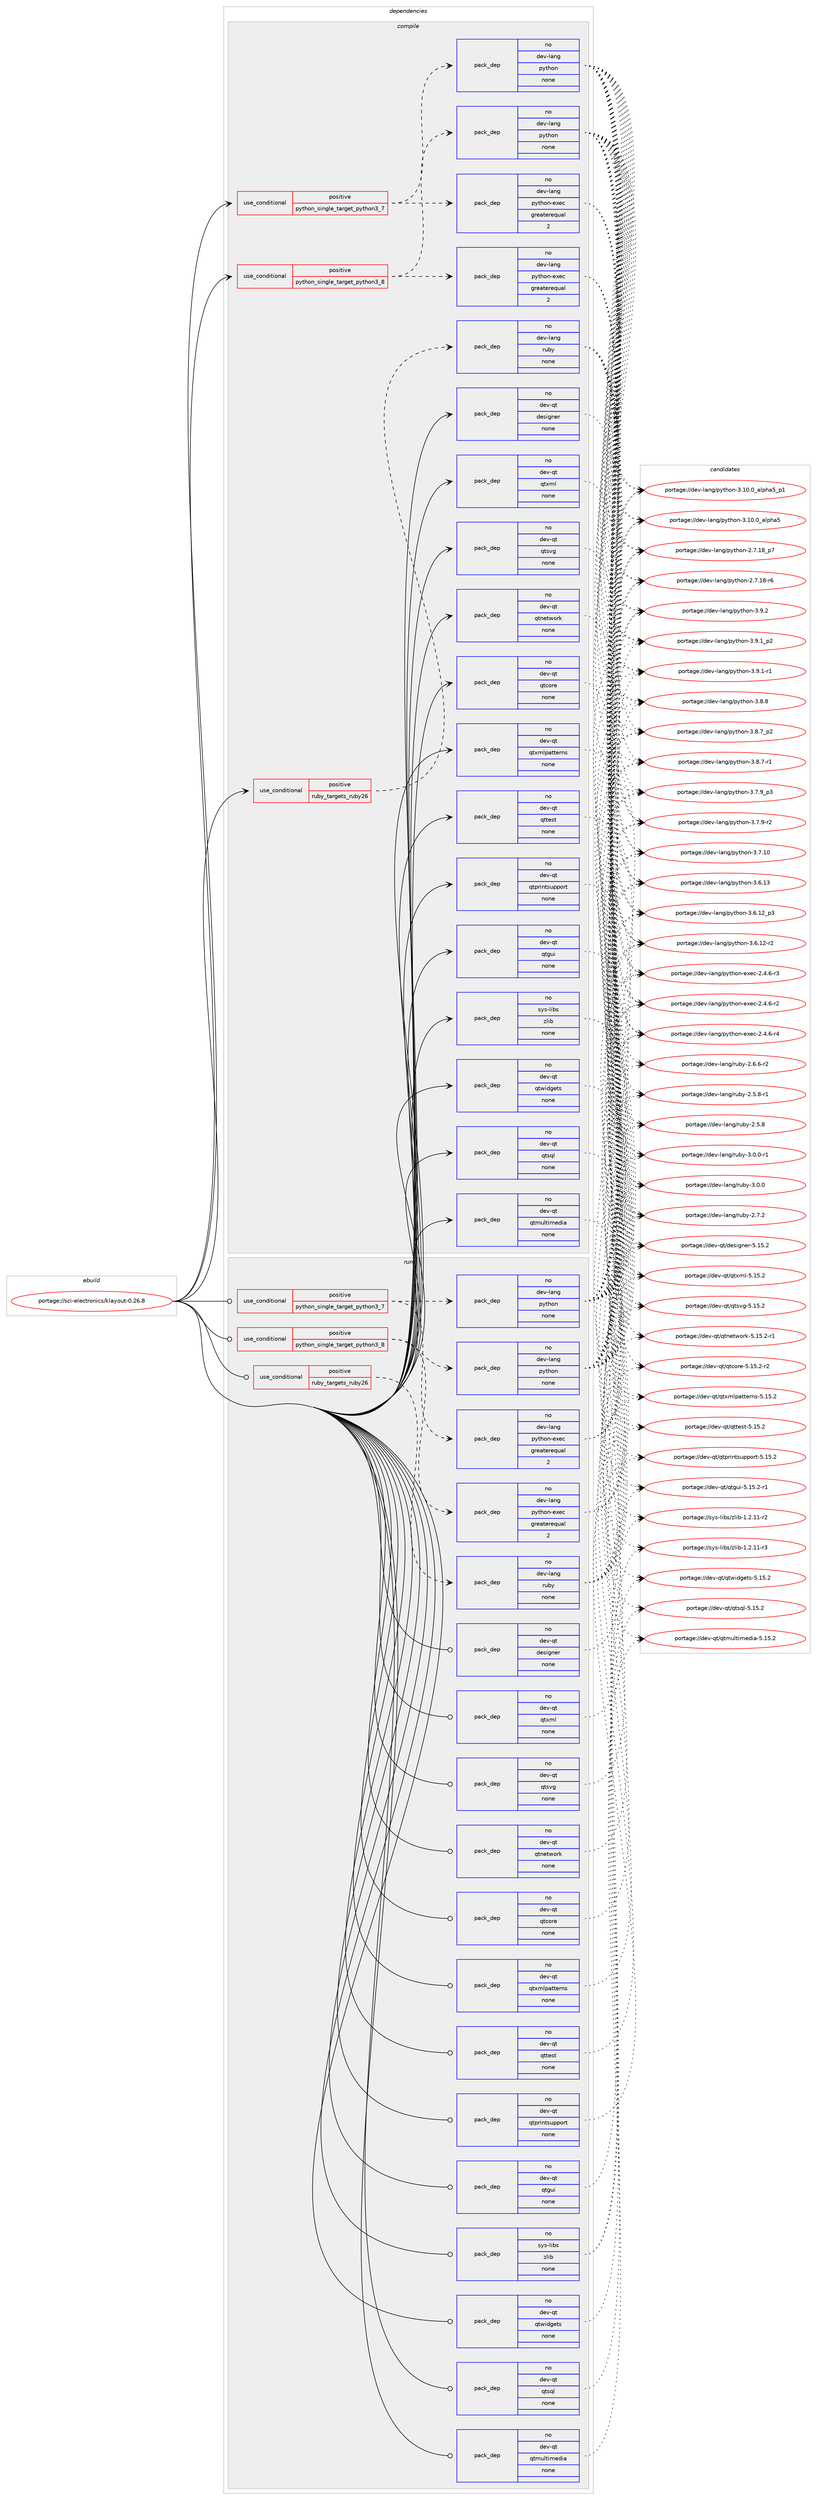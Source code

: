 digraph prolog {

# *************
# Graph options
# *************

newrank=true;
concentrate=true;
compound=true;
graph [rankdir=LR,fontname=Helvetica,fontsize=10,ranksep=1.5];#, ranksep=2.5, nodesep=0.2];
edge  [arrowhead=vee];
node  [fontname=Helvetica,fontsize=10];

# **********
# The ebuild
# **********

subgraph cluster_leftcol {
color=gray;
rank=same;
label=<<i>ebuild</i>>;
id [label="portage://sci-electronics/klayout-0.26.8", color=red, width=4, href="../sci-electronics/klayout-0.26.8.svg"];
}

# ****************
# The dependencies
# ****************

subgraph cluster_midcol {
color=gray;
label=<<i>dependencies</i>>;
subgraph cluster_compile {
fillcolor="#eeeeee";
style=filled;
label=<<i>compile</i>>;
subgraph cond2111 {
dependency8290 [label=<<TABLE BORDER="0" CELLBORDER="1" CELLSPACING="0" CELLPADDING="4"><TR><TD ROWSPAN="3" CELLPADDING="10">use_conditional</TD></TR><TR><TD>positive</TD></TR><TR><TD>python_single_target_python3_7</TD></TR></TABLE>>, shape=none, color=red];
subgraph pack6094 {
dependency8291 [label=<<TABLE BORDER="0" CELLBORDER="1" CELLSPACING="0" CELLPADDING="4" WIDTH="220"><TR><TD ROWSPAN="6" CELLPADDING="30">pack_dep</TD></TR><TR><TD WIDTH="110">no</TD></TR><TR><TD>dev-lang</TD></TR><TR><TD>python</TD></TR><TR><TD>none</TD></TR><TR><TD></TD></TR></TABLE>>, shape=none, color=blue];
}
dependency8290:e -> dependency8291:w [weight=20,style="dashed",arrowhead="vee"];
subgraph pack6095 {
dependency8292 [label=<<TABLE BORDER="0" CELLBORDER="1" CELLSPACING="0" CELLPADDING="4" WIDTH="220"><TR><TD ROWSPAN="6" CELLPADDING="30">pack_dep</TD></TR><TR><TD WIDTH="110">no</TD></TR><TR><TD>dev-lang</TD></TR><TR><TD>python-exec</TD></TR><TR><TD>greaterequal</TD></TR><TR><TD>2</TD></TR></TABLE>>, shape=none, color=blue];
}
dependency8290:e -> dependency8292:w [weight=20,style="dashed",arrowhead="vee"];
}
id:e -> dependency8290:w [weight=20,style="solid",arrowhead="vee"];
subgraph cond2112 {
dependency8293 [label=<<TABLE BORDER="0" CELLBORDER="1" CELLSPACING="0" CELLPADDING="4"><TR><TD ROWSPAN="3" CELLPADDING="10">use_conditional</TD></TR><TR><TD>positive</TD></TR><TR><TD>python_single_target_python3_8</TD></TR></TABLE>>, shape=none, color=red];
subgraph pack6096 {
dependency8294 [label=<<TABLE BORDER="0" CELLBORDER="1" CELLSPACING="0" CELLPADDING="4" WIDTH="220"><TR><TD ROWSPAN="6" CELLPADDING="30">pack_dep</TD></TR><TR><TD WIDTH="110">no</TD></TR><TR><TD>dev-lang</TD></TR><TR><TD>python</TD></TR><TR><TD>none</TD></TR><TR><TD></TD></TR></TABLE>>, shape=none, color=blue];
}
dependency8293:e -> dependency8294:w [weight=20,style="dashed",arrowhead="vee"];
subgraph pack6097 {
dependency8295 [label=<<TABLE BORDER="0" CELLBORDER="1" CELLSPACING="0" CELLPADDING="4" WIDTH="220"><TR><TD ROWSPAN="6" CELLPADDING="30">pack_dep</TD></TR><TR><TD WIDTH="110">no</TD></TR><TR><TD>dev-lang</TD></TR><TR><TD>python-exec</TD></TR><TR><TD>greaterequal</TD></TR><TR><TD>2</TD></TR></TABLE>>, shape=none, color=blue];
}
dependency8293:e -> dependency8295:w [weight=20,style="dashed",arrowhead="vee"];
}
id:e -> dependency8293:w [weight=20,style="solid",arrowhead="vee"];
subgraph cond2113 {
dependency8296 [label=<<TABLE BORDER="0" CELLBORDER="1" CELLSPACING="0" CELLPADDING="4"><TR><TD ROWSPAN="3" CELLPADDING="10">use_conditional</TD></TR><TR><TD>positive</TD></TR><TR><TD>ruby_targets_ruby26</TD></TR></TABLE>>, shape=none, color=red];
subgraph pack6098 {
dependency8297 [label=<<TABLE BORDER="0" CELLBORDER="1" CELLSPACING="0" CELLPADDING="4" WIDTH="220"><TR><TD ROWSPAN="6" CELLPADDING="30">pack_dep</TD></TR><TR><TD WIDTH="110">no</TD></TR><TR><TD>dev-lang</TD></TR><TR><TD>ruby</TD></TR><TR><TD>none</TD></TR><TR><TD></TD></TR></TABLE>>, shape=none, color=blue];
}
dependency8296:e -> dependency8297:w [weight=20,style="dashed",arrowhead="vee"];
}
id:e -> dependency8296:w [weight=20,style="solid",arrowhead="vee"];
subgraph pack6099 {
dependency8298 [label=<<TABLE BORDER="0" CELLBORDER="1" CELLSPACING="0" CELLPADDING="4" WIDTH="220"><TR><TD ROWSPAN="6" CELLPADDING="30">pack_dep</TD></TR><TR><TD WIDTH="110">no</TD></TR><TR><TD>dev-qt</TD></TR><TR><TD>designer</TD></TR><TR><TD>none</TD></TR><TR><TD></TD></TR></TABLE>>, shape=none, color=blue];
}
id:e -> dependency8298:w [weight=20,style="solid",arrowhead="vee"];
subgraph pack6100 {
dependency8299 [label=<<TABLE BORDER="0" CELLBORDER="1" CELLSPACING="0" CELLPADDING="4" WIDTH="220"><TR><TD ROWSPAN="6" CELLPADDING="30">pack_dep</TD></TR><TR><TD WIDTH="110">no</TD></TR><TR><TD>dev-qt</TD></TR><TR><TD>qtcore</TD></TR><TR><TD>none</TD></TR><TR><TD></TD></TR></TABLE>>, shape=none, color=blue];
}
id:e -> dependency8299:w [weight=20,style="solid",arrowhead="vee"];
subgraph pack6101 {
dependency8300 [label=<<TABLE BORDER="0" CELLBORDER="1" CELLSPACING="0" CELLPADDING="4" WIDTH="220"><TR><TD ROWSPAN="6" CELLPADDING="30">pack_dep</TD></TR><TR><TD WIDTH="110">no</TD></TR><TR><TD>dev-qt</TD></TR><TR><TD>qtgui</TD></TR><TR><TD>none</TD></TR><TR><TD></TD></TR></TABLE>>, shape=none, color=blue];
}
id:e -> dependency8300:w [weight=20,style="solid",arrowhead="vee"];
subgraph pack6102 {
dependency8301 [label=<<TABLE BORDER="0" CELLBORDER="1" CELLSPACING="0" CELLPADDING="4" WIDTH="220"><TR><TD ROWSPAN="6" CELLPADDING="30">pack_dep</TD></TR><TR><TD WIDTH="110">no</TD></TR><TR><TD>dev-qt</TD></TR><TR><TD>qtmultimedia</TD></TR><TR><TD>none</TD></TR><TR><TD></TD></TR></TABLE>>, shape=none, color=blue];
}
id:e -> dependency8301:w [weight=20,style="solid",arrowhead="vee"];
subgraph pack6103 {
dependency8302 [label=<<TABLE BORDER="0" CELLBORDER="1" CELLSPACING="0" CELLPADDING="4" WIDTH="220"><TR><TD ROWSPAN="6" CELLPADDING="30">pack_dep</TD></TR><TR><TD WIDTH="110">no</TD></TR><TR><TD>dev-qt</TD></TR><TR><TD>qtnetwork</TD></TR><TR><TD>none</TD></TR><TR><TD></TD></TR></TABLE>>, shape=none, color=blue];
}
id:e -> dependency8302:w [weight=20,style="solid",arrowhead="vee"];
subgraph pack6104 {
dependency8303 [label=<<TABLE BORDER="0" CELLBORDER="1" CELLSPACING="0" CELLPADDING="4" WIDTH="220"><TR><TD ROWSPAN="6" CELLPADDING="30">pack_dep</TD></TR><TR><TD WIDTH="110">no</TD></TR><TR><TD>dev-qt</TD></TR><TR><TD>qtprintsupport</TD></TR><TR><TD>none</TD></TR><TR><TD></TD></TR></TABLE>>, shape=none, color=blue];
}
id:e -> dependency8303:w [weight=20,style="solid",arrowhead="vee"];
subgraph pack6105 {
dependency8304 [label=<<TABLE BORDER="0" CELLBORDER="1" CELLSPACING="0" CELLPADDING="4" WIDTH="220"><TR><TD ROWSPAN="6" CELLPADDING="30">pack_dep</TD></TR><TR><TD WIDTH="110">no</TD></TR><TR><TD>dev-qt</TD></TR><TR><TD>qtsql</TD></TR><TR><TD>none</TD></TR><TR><TD></TD></TR></TABLE>>, shape=none, color=blue];
}
id:e -> dependency8304:w [weight=20,style="solid",arrowhead="vee"];
subgraph pack6106 {
dependency8305 [label=<<TABLE BORDER="0" CELLBORDER="1" CELLSPACING="0" CELLPADDING="4" WIDTH="220"><TR><TD ROWSPAN="6" CELLPADDING="30">pack_dep</TD></TR><TR><TD WIDTH="110">no</TD></TR><TR><TD>dev-qt</TD></TR><TR><TD>qtsvg</TD></TR><TR><TD>none</TD></TR><TR><TD></TD></TR></TABLE>>, shape=none, color=blue];
}
id:e -> dependency8305:w [weight=20,style="solid",arrowhead="vee"];
subgraph pack6107 {
dependency8306 [label=<<TABLE BORDER="0" CELLBORDER="1" CELLSPACING="0" CELLPADDING="4" WIDTH="220"><TR><TD ROWSPAN="6" CELLPADDING="30">pack_dep</TD></TR><TR><TD WIDTH="110">no</TD></TR><TR><TD>dev-qt</TD></TR><TR><TD>qttest</TD></TR><TR><TD>none</TD></TR><TR><TD></TD></TR></TABLE>>, shape=none, color=blue];
}
id:e -> dependency8306:w [weight=20,style="solid",arrowhead="vee"];
subgraph pack6108 {
dependency8307 [label=<<TABLE BORDER="0" CELLBORDER="1" CELLSPACING="0" CELLPADDING="4" WIDTH="220"><TR><TD ROWSPAN="6" CELLPADDING="30">pack_dep</TD></TR><TR><TD WIDTH="110">no</TD></TR><TR><TD>dev-qt</TD></TR><TR><TD>qtwidgets</TD></TR><TR><TD>none</TD></TR><TR><TD></TD></TR></TABLE>>, shape=none, color=blue];
}
id:e -> dependency8307:w [weight=20,style="solid",arrowhead="vee"];
subgraph pack6109 {
dependency8308 [label=<<TABLE BORDER="0" CELLBORDER="1" CELLSPACING="0" CELLPADDING="4" WIDTH="220"><TR><TD ROWSPAN="6" CELLPADDING="30">pack_dep</TD></TR><TR><TD WIDTH="110">no</TD></TR><TR><TD>dev-qt</TD></TR><TR><TD>qtxml</TD></TR><TR><TD>none</TD></TR><TR><TD></TD></TR></TABLE>>, shape=none, color=blue];
}
id:e -> dependency8308:w [weight=20,style="solid",arrowhead="vee"];
subgraph pack6110 {
dependency8309 [label=<<TABLE BORDER="0" CELLBORDER="1" CELLSPACING="0" CELLPADDING="4" WIDTH="220"><TR><TD ROWSPAN="6" CELLPADDING="30">pack_dep</TD></TR><TR><TD WIDTH="110">no</TD></TR><TR><TD>dev-qt</TD></TR><TR><TD>qtxmlpatterns</TD></TR><TR><TD>none</TD></TR><TR><TD></TD></TR></TABLE>>, shape=none, color=blue];
}
id:e -> dependency8309:w [weight=20,style="solid",arrowhead="vee"];
subgraph pack6111 {
dependency8310 [label=<<TABLE BORDER="0" CELLBORDER="1" CELLSPACING="0" CELLPADDING="4" WIDTH="220"><TR><TD ROWSPAN="6" CELLPADDING="30">pack_dep</TD></TR><TR><TD WIDTH="110">no</TD></TR><TR><TD>sys-libs</TD></TR><TR><TD>zlib</TD></TR><TR><TD>none</TD></TR><TR><TD></TD></TR></TABLE>>, shape=none, color=blue];
}
id:e -> dependency8310:w [weight=20,style="solid",arrowhead="vee"];
}
subgraph cluster_compileandrun {
fillcolor="#eeeeee";
style=filled;
label=<<i>compile and run</i>>;
}
subgraph cluster_run {
fillcolor="#eeeeee";
style=filled;
label=<<i>run</i>>;
subgraph cond2114 {
dependency8311 [label=<<TABLE BORDER="0" CELLBORDER="1" CELLSPACING="0" CELLPADDING="4"><TR><TD ROWSPAN="3" CELLPADDING="10">use_conditional</TD></TR><TR><TD>positive</TD></TR><TR><TD>python_single_target_python3_7</TD></TR></TABLE>>, shape=none, color=red];
subgraph pack6112 {
dependency8312 [label=<<TABLE BORDER="0" CELLBORDER="1" CELLSPACING="0" CELLPADDING="4" WIDTH="220"><TR><TD ROWSPAN="6" CELLPADDING="30">pack_dep</TD></TR><TR><TD WIDTH="110">no</TD></TR><TR><TD>dev-lang</TD></TR><TR><TD>python</TD></TR><TR><TD>none</TD></TR><TR><TD></TD></TR></TABLE>>, shape=none, color=blue];
}
dependency8311:e -> dependency8312:w [weight=20,style="dashed",arrowhead="vee"];
subgraph pack6113 {
dependency8313 [label=<<TABLE BORDER="0" CELLBORDER="1" CELLSPACING="0" CELLPADDING="4" WIDTH="220"><TR><TD ROWSPAN="6" CELLPADDING="30">pack_dep</TD></TR><TR><TD WIDTH="110">no</TD></TR><TR><TD>dev-lang</TD></TR><TR><TD>python-exec</TD></TR><TR><TD>greaterequal</TD></TR><TR><TD>2</TD></TR></TABLE>>, shape=none, color=blue];
}
dependency8311:e -> dependency8313:w [weight=20,style="dashed",arrowhead="vee"];
}
id:e -> dependency8311:w [weight=20,style="solid",arrowhead="odot"];
subgraph cond2115 {
dependency8314 [label=<<TABLE BORDER="0" CELLBORDER="1" CELLSPACING="0" CELLPADDING="4"><TR><TD ROWSPAN="3" CELLPADDING="10">use_conditional</TD></TR><TR><TD>positive</TD></TR><TR><TD>python_single_target_python3_8</TD></TR></TABLE>>, shape=none, color=red];
subgraph pack6114 {
dependency8315 [label=<<TABLE BORDER="0" CELLBORDER="1" CELLSPACING="0" CELLPADDING="4" WIDTH="220"><TR><TD ROWSPAN="6" CELLPADDING="30">pack_dep</TD></TR><TR><TD WIDTH="110">no</TD></TR><TR><TD>dev-lang</TD></TR><TR><TD>python</TD></TR><TR><TD>none</TD></TR><TR><TD></TD></TR></TABLE>>, shape=none, color=blue];
}
dependency8314:e -> dependency8315:w [weight=20,style="dashed",arrowhead="vee"];
subgraph pack6115 {
dependency8316 [label=<<TABLE BORDER="0" CELLBORDER="1" CELLSPACING="0" CELLPADDING="4" WIDTH="220"><TR><TD ROWSPAN="6" CELLPADDING="30">pack_dep</TD></TR><TR><TD WIDTH="110">no</TD></TR><TR><TD>dev-lang</TD></TR><TR><TD>python-exec</TD></TR><TR><TD>greaterequal</TD></TR><TR><TD>2</TD></TR></TABLE>>, shape=none, color=blue];
}
dependency8314:e -> dependency8316:w [weight=20,style="dashed",arrowhead="vee"];
}
id:e -> dependency8314:w [weight=20,style="solid",arrowhead="odot"];
subgraph cond2116 {
dependency8317 [label=<<TABLE BORDER="0" CELLBORDER="1" CELLSPACING="0" CELLPADDING="4"><TR><TD ROWSPAN="3" CELLPADDING="10">use_conditional</TD></TR><TR><TD>positive</TD></TR><TR><TD>ruby_targets_ruby26</TD></TR></TABLE>>, shape=none, color=red];
subgraph pack6116 {
dependency8318 [label=<<TABLE BORDER="0" CELLBORDER="1" CELLSPACING="0" CELLPADDING="4" WIDTH="220"><TR><TD ROWSPAN="6" CELLPADDING="30">pack_dep</TD></TR><TR><TD WIDTH="110">no</TD></TR><TR><TD>dev-lang</TD></TR><TR><TD>ruby</TD></TR><TR><TD>none</TD></TR><TR><TD></TD></TR></TABLE>>, shape=none, color=blue];
}
dependency8317:e -> dependency8318:w [weight=20,style="dashed",arrowhead="vee"];
}
id:e -> dependency8317:w [weight=20,style="solid",arrowhead="odot"];
subgraph pack6117 {
dependency8319 [label=<<TABLE BORDER="0" CELLBORDER="1" CELLSPACING="0" CELLPADDING="4" WIDTH="220"><TR><TD ROWSPAN="6" CELLPADDING="30">pack_dep</TD></TR><TR><TD WIDTH="110">no</TD></TR><TR><TD>dev-qt</TD></TR><TR><TD>designer</TD></TR><TR><TD>none</TD></TR><TR><TD></TD></TR></TABLE>>, shape=none, color=blue];
}
id:e -> dependency8319:w [weight=20,style="solid",arrowhead="odot"];
subgraph pack6118 {
dependency8320 [label=<<TABLE BORDER="0" CELLBORDER="1" CELLSPACING="0" CELLPADDING="4" WIDTH="220"><TR><TD ROWSPAN="6" CELLPADDING="30">pack_dep</TD></TR><TR><TD WIDTH="110">no</TD></TR><TR><TD>dev-qt</TD></TR><TR><TD>qtcore</TD></TR><TR><TD>none</TD></TR><TR><TD></TD></TR></TABLE>>, shape=none, color=blue];
}
id:e -> dependency8320:w [weight=20,style="solid",arrowhead="odot"];
subgraph pack6119 {
dependency8321 [label=<<TABLE BORDER="0" CELLBORDER="1" CELLSPACING="0" CELLPADDING="4" WIDTH="220"><TR><TD ROWSPAN="6" CELLPADDING="30">pack_dep</TD></TR><TR><TD WIDTH="110">no</TD></TR><TR><TD>dev-qt</TD></TR><TR><TD>qtgui</TD></TR><TR><TD>none</TD></TR><TR><TD></TD></TR></TABLE>>, shape=none, color=blue];
}
id:e -> dependency8321:w [weight=20,style="solid",arrowhead="odot"];
subgraph pack6120 {
dependency8322 [label=<<TABLE BORDER="0" CELLBORDER="1" CELLSPACING="0" CELLPADDING="4" WIDTH="220"><TR><TD ROWSPAN="6" CELLPADDING="30">pack_dep</TD></TR><TR><TD WIDTH="110">no</TD></TR><TR><TD>dev-qt</TD></TR><TR><TD>qtmultimedia</TD></TR><TR><TD>none</TD></TR><TR><TD></TD></TR></TABLE>>, shape=none, color=blue];
}
id:e -> dependency8322:w [weight=20,style="solid",arrowhead="odot"];
subgraph pack6121 {
dependency8323 [label=<<TABLE BORDER="0" CELLBORDER="1" CELLSPACING="0" CELLPADDING="4" WIDTH="220"><TR><TD ROWSPAN="6" CELLPADDING="30">pack_dep</TD></TR><TR><TD WIDTH="110">no</TD></TR><TR><TD>dev-qt</TD></TR><TR><TD>qtnetwork</TD></TR><TR><TD>none</TD></TR><TR><TD></TD></TR></TABLE>>, shape=none, color=blue];
}
id:e -> dependency8323:w [weight=20,style="solid",arrowhead="odot"];
subgraph pack6122 {
dependency8324 [label=<<TABLE BORDER="0" CELLBORDER="1" CELLSPACING="0" CELLPADDING="4" WIDTH="220"><TR><TD ROWSPAN="6" CELLPADDING="30">pack_dep</TD></TR><TR><TD WIDTH="110">no</TD></TR><TR><TD>dev-qt</TD></TR><TR><TD>qtprintsupport</TD></TR><TR><TD>none</TD></TR><TR><TD></TD></TR></TABLE>>, shape=none, color=blue];
}
id:e -> dependency8324:w [weight=20,style="solid",arrowhead="odot"];
subgraph pack6123 {
dependency8325 [label=<<TABLE BORDER="0" CELLBORDER="1" CELLSPACING="0" CELLPADDING="4" WIDTH="220"><TR><TD ROWSPAN="6" CELLPADDING="30">pack_dep</TD></TR><TR><TD WIDTH="110">no</TD></TR><TR><TD>dev-qt</TD></TR><TR><TD>qtsql</TD></TR><TR><TD>none</TD></TR><TR><TD></TD></TR></TABLE>>, shape=none, color=blue];
}
id:e -> dependency8325:w [weight=20,style="solid",arrowhead="odot"];
subgraph pack6124 {
dependency8326 [label=<<TABLE BORDER="0" CELLBORDER="1" CELLSPACING="0" CELLPADDING="4" WIDTH="220"><TR><TD ROWSPAN="6" CELLPADDING="30">pack_dep</TD></TR><TR><TD WIDTH="110">no</TD></TR><TR><TD>dev-qt</TD></TR><TR><TD>qtsvg</TD></TR><TR><TD>none</TD></TR><TR><TD></TD></TR></TABLE>>, shape=none, color=blue];
}
id:e -> dependency8326:w [weight=20,style="solid",arrowhead="odot"];
subgraph pack6125 {
dependency8327 [label=<<TABLE BORDER="0" CELLBORDER="1" CELLSPACING="0" CELLPADDING="4" WIDTH="220"><TR><TD ROWSPAN="6" CELLPADDING="30">pack_dep</TD></TR><TR><TD WIDTH="110">no</TD></TR><TR><TD>dev-qt</TD></TR><TR><TD>qttest</TD></TR><TR><TD>none</TD></TR><TR><TD></TD></TR></TABLE>>, shape=none, color=blue];
}
id:e -> dependency8327:w [weight=20,style="solid",arrowhead="odot"];
subgraph pack6126 {
dependency8328 [label=<<TABLE BORDER="0" CELLBORDER="1" CELLSPACING="0" CELLPADDING="4" WIDTH="220"><TR><TD ROWSPAN="6" CELLPADDING="30">pack_dep</TD></TR><TR><TD WIDTH="110">no</TD></TR><TR><TD>dev-qt</TD></TR><TR><TD>qtwidgets</TD></TR><TR><TD>none</TD></TR><TR><TD></TD></TR></TABLE>>, shape=none, color=blue];
}
id:e -> dependency8328:w [weight=20,style="solid",arrowhead="odot"];
subgraph pack6127 {
dependency8329 [label=<<TABLE BORDER="0" CELLBORDER="1" CELLSPACING="0" CELLPADDING="4" WIDTH="220"><TR><TD ROWSPAN="6" CELLPADDING="30">pack_dep</TD></TR><TR><TD WIDTH="110">no</TD></TR><TR><TD>dev-qt</TD></TR><TR><TD>qtxml</TD></TR><TR><TD>none</TD></TR><TR><TD></TD></TR></TABLE>>, shape=none, color=blue];
}
id:e -> dependency8329:w [weight=20,style="solid",arrowhead="odot"];
subgraph pack6128 {
dependency8330 [label=<<TABLE BORDER="0" CELLBORDER="1" CELLSPACING="0" CELLPADDING="4" WIDTH="220"><TR><TD ROWSPAN="6" CELLPADDING="30">pack_dep</TD></TR><TR><TD WIDTH="110">no</TD></TR><TR><TD>dev-qt</TD></TR><TR><TD>qtxmlpatterns</TD></TR><TR><TD>none</TD></TR><TR><TD></TD></TR></TABLE>>, shape=none, color=blue];
}
id:e -> dependency8330:w [weight=20,style="solid",arrowhead="odot"];
subgraph pack6129 {
dependency8331 [label=<<TABLE BORDER="0" CELLBORDER="1" CELLSPACING="0" CELLPADDING="4" WIDTH="220"><TR><TD ROWSPAN="6" CELLPADDING="30">pack_dep</TD></TR><TR><TD WIDTH="110">no</TD></TR><TR><TD>sys-libs</TD></TR><TR><TD>zlib</TD></TR><TR><TD>none</TD></TR><TR><TD></TD></TR></TABLE>>, shape=none, color=blue];
}
id:e -> dependency8331:w [weight=20,style="solid",arrowhead="odot"];
}
}

# **************
# The candidates
# **************

subgraph cluster_choices {
rank=same;
color=gray;
label=<<i>candidates</i>>;

subgraph choice6094 {
color=black;
nodesep=1;
choice100101118451089711010347112121116104111110455146574650 [label="portage://dev-lang/python-3.9.2", color=red, width=4,href="../dev-lang/python-3.9.2.svg"];
choice1001011184510897110103471121211161041111104551465746499511250 [label="portage://dev-lang/python-3.9.1_p2", color=red, width=4,href="../dev-lang/python-3.9.1_p2.svg"];
choice1001011184510897110103471121211161041111104551465746494511449 [label="portage://dev-lang/python-3.9.1-r1", color=red, width=4,href="../dev-lang/python-3.9.1-r1.svg"];
choice100101118451089711010347112121116104111110455146564656 [label="portage://dev-lang/python-3.8.8", color=red, width=4,href="../dev-lang/python-3.8.8.svg"];
choice1001011184510897110103471121211161041111104551465646559511250 [label="portage://dev-lang/python-3.8.7_p2", color=red, width=4,href="../dev-lang/python-3.8.7_p2.svg"];
choice1001011184510897110103471121211161041111104551465646554511449 [label="portage://dev-lang/python-3.8.7-r1", color=red, width=4,href="../dev-lang/python-3.8.7-r1.svg"];
choice1001011184510897110103471121211161041111104551465546579511251 [label="portage://dev-lang/python-3.7.9_p3", color=red, width=4,href="../dev-lang/python-3.7.9_p3.svg"];
choice1001011184510897110103471121211161041111104551465546574511450 [label="portage://dev-lang/python-3.7.9-r2", color=red, width=4,href="../dev-lang/python-3.7.9-r2.svg"];
choice10010111845108971101034711212111610411111045514655464948 [label="portage://dev-lang/python-3.7.10", color=red, width=4,href="../dev-lang/python-3.7.10.svg"];
choice10010111845108971101034711212111610411111045514654464951 [label="portage://dev-lang/python-3.6.13", color=red, width=4,href="../dev-lang/python-3.6.13.svg"];
choice100101118451089711010347112121116104111110455146544649509511251 [label="portage://dev-lang/python-3.6.12_p3", color=red, width=4,href="../dev-lang/python-3.6.12_p3.svg"];
choice100101118451089711010347112121116104111110455146544649504511450 [label="portage://dev-lang/python-3.6.12-r2", color=red, width=4,href="../dev-lang/python-3.6.12-r2.svg"];
choice10010111845108971101034711212111610411111045514649484648959710811210497539511249 [label="portage://dev-lang/python-3.10.0_alpha5_p1", color=red, width=4,href="../dev-lang/python-3.10.0_alpha5_p1.svg"];
choice1001011184510897110103471121211161041111104551464948464895971081121049753 [label="portage://dev-lang/python-3.10.0_alpha5", color=red, width=4,href="../dev-lang/python-3.10.0_alpha5.svg"];
choice100101118451089711010347112121116104111110455046554649569511255 [label="portage://dev-lang/python-2.7.18_p7", color=red, width=4,href="../dev-lang/python-2.7.18_p7.svg"];
choice100101118451089711010347112121116104111110455046554649564511454 [label="portage://dev-lang/python-2.7.18-r6", color=red, width=4,href="../dev-lang/python-2.7.18-r6.svg"];
dependency8291:e -> choice100101118451089711010347112121116104111110455146574650:w [style=dotted,weight="100"];
dependency8291:e -> choice1001011184510897110103471121211161041111104551465746499511250:w [style=dotted,weight="100"];
dependency8291:e -> choice1001011184510897110103471121211161041111104551465746494511449:w [style=dotted,weight="100"];
dependency8291:e -> choice100101118451089711010347112121116104111110455146564656:w [style=dotted,weight="100"];
dependency8291:e -> choice1001011184510897110103471121211161041111104551465646559511250:w [style=dotted,weight="100"];
dependency8291:e -> choice1001011184510897110103471121211161041111104551465646554511449:w [style=dotted,weight="100"];
dependency8291:e -> choice1001011184510897110103471121211161041111104551465546579511251:w [style=dotted,weight="100"];
dependency8291:e -> choice1001011184510897110103471121211161041111104551465546574511450:w [style=dotted,weight="100"];
dependency8291:e -> choice10010111845108971101034711212111610411111045514655464948:w [style=dotted,weight="100"];
dependency8291:e -> choice10010111845108971101034711212111610411111045514654464951:w [style=dotted,weight="100"];
dependency8291:e -> choice100101118451089711010347112121116104111110455146544649509511251:w [style=dotted,weight="100"];
dependency8291:e -> choice100101118451089711010347112121116104111110455146544649504511450:w [style=dotted,weight="100"];
dependency8291:e -> choice10010111845108971101034711212111610411111045514649484648959710811210497539511249:w [style=dotted,weight="100"];
dependency8291:e -> choice1001011184510897110103471121211161041111104551464948464895971081121049753:w [style=dotted,weight="100"];
dependency8291:e -> choice100101118451089711010347112121116104111110455046554649569511255:w [style=dotted,weight="100"];
dependency8291:e -> choice100101118451089711010347112121116104111110455046554649564511454:w [style=dotted,weight="100"];
}
subgraph choice6095 {
color=black;
nodesep=1;
choice10010111845108971101034711212111610411111045101120101994550465246544511452 [label="portage://dev-lang/python-exec-2.4.6-r4", color=red, width=4,href="../dev-lang/python-exec-2.4.6-r4.svg"];
choice10010111845108971101034711212111610411111045101120101994550465246544511451 [label="portage://dev-lang/python-exec-2.4.6-r3", color=red, width=4,href="../dev-lang/python-exec-2.4.6-r3.svg"];
choice10010111845108971101034711212111610411111045101120101994550465246544511450 [label="portage://dev-lang/python-exec-2.4.6-r2", color=red, width=4,href="../dev-lang/python-exec-2.4.6-r2.svg"];
dependency8292:e -> choice10010111845108971101034711212111610411111045101120101994550465246544511452:w [style=dotted,weight="100"];
dependency8292:e -> choice10010111845108971101034711212111610411111045101120101994550465246544511451:w [style=dotted,weight="100"];
dependency8292:e -> choice10010111845108971101034711212111610411111045101120101994550465246544511450:w [style=dotted,weight="100"];
}
subgraph choice6096 {
color=black;
nodesep=1;
choice100101118451089711010347112121116104111110455146574650 [label="portage://dev-lang/python-3.9.2", color=red, width=4,href="../dev-lang/python-3.9.2.svg"];
choice1001011184510897110103471121211161041111104551465746499511250 [label="portage://dev-lang/python-3.9.1_p2", color=red, width=4,href="../dev-lang/python-3.9.1_p2.svg"];
choice1001011184510897110103471121211161041111104551465746494511449 [label="portage://dev-lang/python-3.9.1-r1", color=red, width=4,href="../dev-lang/python-3.9.1-r1.svg"];
choice100101118451089711010347112121116104111110455146564656 [label="portage://dev-lang/python-3.8.8", color=red, width=4,href="../dev-lang/python-3.8.8.svg"];
choice1001011184510897110103471121211161041111104551465646559511250 [label="portage://dev-lang/python-3.8.7_p2", color=red, width=4,href="../dev-lang/python-3.8.7_p2.svg"];
choice1001011184510897110103471121211161041111104551465646554511449 [label="portage://dev-lang/python-3.8.7-r1", color=red, width=4,href="../dev-lang/python-3.8.7-r1.svg"];
choice1001011184510897110103471121211161041111104551465546579511251 [label="portage://dev-lang/python-3.7.9_p3", color=red, width=4,href="../dev-lang/python-3.7.9_p3.svg"];
choice1001011184510897110103471121211161041111104551465546574511450 [label="portage://dev-lang/python-3.7.9-r2", color=red, width=4,href="../dev-lang/python-3.7.9-r2.svg"];
choice10010111845108971101034711212111610411111045514655464948 [label="portage://dev-lang/python-3.7.10", color=red, width=4,href="../dev-lang/python-3.7.10.svg"];
choice10010111845108971101034711212111610411111045514654464951 [label="portage://dev-lang/python-3.6.13", color=red, width=4,href="../dev-lang/python-3.6.13.svg"];
choice100101118451089711010347112121116104111110455146544649509511251 [label="portage://dev-lang/python-3.6.12_p3", color=red, width=4,href="../dev-lang/python-3.6.12_p3.svg"];
choice100101118451089711010347112121116104111110455146544649504511450 [label="portage://dev-lang/python-3.6.12-r2", color=red, width=4,href="../dev-lang/python-3.6.12-r2.svg"];
choice10010111845108971101034711212111610411111045514649484648959710811210497539511249 [label="portage://dev-lang/python-3.10.0_alpha5_p1", color=red, width=4,href="../dev-lang/python-3.10.0_alpha5_p1.svg"];
choice1001011184510897110103471121211161041111104551464948464895971081121049753 [label="portage://dev-lang/python-3.10.0_alpha5", color=red, width=4,href="../dev-lang/python-3.10.0_alpha5.svg"];
choice100101118451089711010347112121116104111110455046554649569511255 [label="portage://dev-lang/python-2.7.18_p7", color=red, width=4,href="../dev-lang/python-2.7.18_p7.svg"];
choice100101118451089711010347112121116104111110455046554649564511454 [label="portage://dev-lang/python-2.7.18-r6", color=red, width=4,href="../dev-lang/python-2.7.18-r6.svg"];
dependency8294:e -> choice100101118451089711010347112121116104111110455146574650:w [style=dotted,weight="100"];
dependency8294:e -> choice1001011184510897110103471121211161041111104551465746499511250:w [style=dotted,weight="100"];
dependency8294:e -> choice1001011184510897110103471121211161041111104551465746494511449:w [style=dotted,weight="100"];
dependency8294:e -> choice100101118451089711010347112121116104111110455146564656:w [style=dotted,weight="100"];
dependency8294:e -> choice1001011184510897110103471121211161041111104551465646559511250:w [style=dotted,weight="100"];
dependency8294:e -> choice1001011184510897110103471121211161041111104551465646554511449:w [style=dotted,weight="100"];
dependency8294:e -> choice1001011184510897110103471121211161041111104551465546579511251:w [style=dotted,weight="100"];
dependency8294:e -> choice1001011184510897110103471121211161041111104551465546574511450:w [style=dotted,weight="100"];
dependency8294:e -> choice10010111845108971101034711212111610411111045514655464948:w [style=dotted,weight="100"];
dependency8294:e -> choice10010111845108971101034711212111610411111045514654464951:w [style=dotted,weight="100"];
dependency8294:e -> choice100101118451089711010347112121116104111110455146544649509511251:w [style=dotted,weight="100"];
dependency8294:e -> choice100101118451089711010347112121116104111110455146544649504511450:w [style=dotted,weight="100"];
dependency8294:e -> choice10010111845108971101034711212111610411111045514649484648959710811210497539511249:w [style=dotted,weight="100"];
dependency8294:e -> choice1001011184510897110103471121211161041111104551464948464895971081121049753:w [style=dotted,weight="100"];
dependency8294:e -> choice100101118451089711010347112121116104111110455046554649569511255:w [style=dotted,weight="100"];
dependency8294:e -> choice100101118451089711010347112121116104111110455046554649564511454:w [style=dotted,weight="100"];
}
subgraph choice6097 {
color=black;
nodesep=1;
choice10010111845108971101034711212111610411111045101120101994550465246544511452 [label="portage://dev-lang/python-exec-2.4.6-r4", color=red, width=4,href="../dev-lang/python-exec-2.4.6-r4.svg"];
choice10010111845108971101034711212111610411111045101120101994550465246544511451 [label="portage://dev-lang/python-exec-2.4.6-r3", color=red, width=4,href="../dev-lang/python-exec-2.4.6-r3.svg"];
choice10010111845108971101034711212111610411111045101120101994550465246544511450 [label="portage://dev-lang/python-exec-2.4.6-r2", color=red, width=4,href="../dev-lang/python-exec-2.4.6-r2.svg"];
dependency8295:e -> choice10010111845108971101034711212111610411111045101120101994550465246544511452:w [style=dotted,weight="100"];
dependency8295:e -> choice10010111845108971101034711212111610411111045101120101994550465246544511451:w [style=dotted,weight="100"];
dependency8295:e -> choice10010111845108971101034711212111610411111045101120101994550465246544511450:w [style=dotted,weight="100"];
}
subgraph choice6098 {
color=black;
nodesep=1;
choice100101118451089711010347114117981214551464846484511449 [label="portage://dev-lang/ruby-3.0.0-r1", color=red, width=4,href="../dev-lang/ruby-3.0.0-r1.svg"];
choice10010111845108971101034711411798121455146484648 [label="portage://dev-lang/ruby-3.0.0", color=red, width=4,href="../dev-lang/ruby-3.0.0.svg"];
choice10010111845108971101034711411798121455046554650 [label="portage://dev-lang/ruby-2.7.2", color=red, width=4,href="../dev-lang/ruby-2.7.2.svg"];
choice100101118451089711010347114117981214550465446544511450 [label="portage://dev-lang/ruby-2.6.6-r2", color=red, width=4,href="../dev-lang/ruby-2.6.6-r2.svg"];
choice100101118451089711010347114117981214550465346564511449 [label="portage://dev-lang/ruby-2.5.8-r1", color=red, width=4,href="../dev-lang/ruby-2.5.8-r1.svg"];
choice10010111845108971101034711411798121455046534656 [label="portage://dev-lang/ruby-2.5.8", color=red, width=4,href="../dev-lang/ruby-2.5.8.svg"];
dependency8297:e -> choice100101118451089711010347114117981214551464846484511449:w [style=dotted,weight="100"];
dependency8297:e -> choice10010111845108971101034711411798121455146484648:w [style=dotted,weight="100"];
dependency8297:e -> choice10010111845108971101034711411798121455046554650:w [style=dotted,weight="100"];
dependency8297:e -> choice100101118451089711010347114117981214550465446544511450:w [style=dotted,weight="100"];
dependency8297:e -> choice100101118451089711010347114117981214550465346564511449:w [style=dotted,weight="100"];
dependency8297:e -> choice10010111845108971101034711411798121455046534656:w [style=dotted,weight="100"];
}
subgraph choice6099 {
color=black;
nodesep=1;
choice100101118451131164710010111510510311010111445534649534650 [label="portage://dev-qt/designer-5.15.2", color=red, width=4,href="../dev-qt/designer-5.15.2.svg"];
dependency8298:e -> choice100101118451131164710010111510510311010111445534649534650:w [style=dotted,weight="100"];
}
subgraph choice6100 {
color=black;
nodesep=1;
choice100101118451131164711311699111114101455346495346504511450 [label="portage://dev-qt/qtcore-5.15.2-r2", color=red, width=4,href="../dev-qt/qtcore-5.15.2-r2.svg"];
dependency8299:e -> choice100101118451131164711311699111114101455346495346504511450:w [style=dotted,weight="100"];
}
subgraph choice6101 {
color=black;
nodesep=1;
choice1001011184511311647113116103117105455346495346504511449 [label="portage://dev-qt/qtgui-5.15.2-r1", color=red, width=4,href="../dev-qt/qtgui-5.15.2-r1.svg"];
dependency8300:e -> choice1001011184511311647113116103117105455346495346504511449:w [style=dotted,weight="100"];
}
subgraph choice6102 {
color=black;
nodesep=1;
choice10010111845113116471131161091171081161051091011001059745534649534650 [label="portage://dev-qt/qtmultimedia-5.15.2", color=red, width=4,href="../dev-qt/qtmultimedia-5.15.2.svg"];
dependency8301:e -> choice10010111845113116471131161091171081161051091011001059745534649534650:w [style=dotted,weight="100"];
}
subgraph choice6103 {
color=black;
nodesep=1;
choice1001011184511311647113116110101116119111114107455346495346504511449 [label="portage://dev-qt/qtnetwork-5.15.2-r1", color=red, width=4,href="../dev-qt/qtnetwork-5.15.2-r1.svg"];
dependency8302:e -> choice1001011184511311647113116110101116119111114107455346495346504511449:w [style=dotted,weight="100"];
}
subgraph choice6104 {
color=black;
nodesep=1;
choice100101118451131164711311611211410511011611511711211211111411645534649534650 [label="portage://dev-qt/qtprintsupport-5.15.2", color=red, width=4,href="../dev-qt/qtprintsupport-5.15.2.svg"];
dependency8303:e -> choice100101118451131164711311611211410511011611511711211211111411645534649534650:w [style=dotted,weight="100"];
}
subgraph choice6105 {
color=black;
nodesep=1;
choice100101118451131164711311611511310845534649534650 [label="portage://dev-qt/qtsql-5.15.2", color=red, width=4,href="../dev-qt/qtsql-5.15.2.svg"];
dependency8304:e -> choice100101118451131164711311611511310845534649534650:w [style=dotted,weight="100"];
}
subgraph choice6106 {
color=black;
nodesep=1;
choice100101118451131164711311611511810345534649534650 [label="portage://dev-qt/qtsvg-5.15.2", color=red, width=4,href="../dev-qt/qtsvg-5.15.2.svg"];
dependency8305:e -> choice100101118451131164711311611511810345534649534650:w [style=dotted,weight="100"];
}
subgraph choice6107 {
color=black;
nodesep=1;
choice100101118451131164711311611610111511645534649534650 [label="portage://dev-qt/qttest-5.15.2", color=red, width=4,href="../dev-qt/qttest-5.15.2.svg"];
dependency8306:e -> choice100101118451131164711311611610111511645534649534650:w [style=dotted,weight="100"];
}
subgraph choice6108 {
color=black;
nodesep=1;
choice100101118451131164711311611910510010310111611545534649534650 [label="portage://dev-qt/qtwidgets-5.15.2", color=red, width=4,href="../dev-qt/qtwidgets-5.15.2.svg"];
dependency8307:e -> choice100101118451131164711311611910510010310111611545534649534650:w [style=dotted,weight="100"];
}
subgraph choice6109 {
color=black;
nodesep=1;
choice100101118451131164711311612010910845534649534650 [label="portage://dev-qt/qtxml-5.15.2", color=red, width=4,href="../dev-qt/qtxml-5.15.2.svg"];
dependency8308:e -> choice100101118451131164711311612010910845534649534650:w [style=dotted,weight="100"];
}
subgraph choice6110 {
color=black;
nodesep=1;
choice10010111845113116471131161201091081129711611610111411011545534649534650 [label="portage://dev-qt/qtxmlpatterns-5.15.2", color=red, width=4,href="../dev-qt/qtxmlpatterns-5.15.2.svg"];
dependency8309:e -> choice10010111845113116471131161201091081129711611610111411011545534649534650:w [style=dotted,weight="100"];
}
subgraph choice6111 {
color=black;
nodesep=1;
choice11512111545108105981154712210810598454946504649494511451 [label="portage://sys-libs/zlib-1.2.11-r3", color=red, width=4,href="../sys-libs/zlib-1.2.11-r3.svg"];
choice11512111545108105981154712210810598454946504649494511450 [label="portage://sys-libs/zlib-1.2.11-r2", color=red, width=4,href="../sys-libs/zlib-1.2.11-r2.svg"];
dependency8310:e -> choice11512111545108105981154712210810598454946504649494511451:w [style=dotted,weight="100"];
dependency8310:e -> choice11512111545108105981154712210810598454946504649494511450:w [style=dotted,weight="100"];
}
subgraph choice6112 {
color=black;
nodesep=1;
choice100101118451089711010347112121116104111110455146574650 [label="portage://dev-lang/python-3.9.2", color=red, width=4,href="../dev-lang/python-3.9.2.svg"];
choice1001011184510897110103471121211161041111104551465746499511250 [label="portage://dev-lang/python-3.9.1_p2", color=red, width=4,href="../dev-lang/python-3.9.1_p2.svg"];
choice1001011184510897110103471121211161041111104551465746494511449 [label="portage://dev-lang/python-3.9.1-r1", color=red, width=4,href="../dev-lang/python-3.9.1-r1.svg"];
choice100101118451089711010347112121116104111110455146564656 [label="portage://dev-lang/python-3.8.8", color=red, width=4,href="../dev-lang/python-3.8.8.svg"];
choice1001011184510897110103471121211161041111104551465646559511250 [label="portage://dev-lang/python-3.8.7_p2", color=red, width=4,href="../dev-lang/python-3.8.7_p2.svg"];
choice1001011184510897110103471121211161041111104551465646554511449 [label="portage://dev-lang/python-3.8.7-r1", color=red, width=4,href="../dev-lang/python-3.8.7-r1.svg"];
choice1001011184510897110103471121211161041111104551465546579511251 [label="portage://dev-lang/python-3.7.9_p3", color=red, width=4,href="../dev-lang/python-3.7.9_p3.svg"];
choice1001011184510897110103471121211161041111104551465546574511450 [label="portage://dev-lang/python-3.7.9-r2", color=red, width=4,href="../dev-lang/python-3.7.9-r2.svg"];
choice10010111845108971101034711212111610411111045514655464948 [label="portage://dev-lang/python-3.7.10", color=red, width=4,href="../dev-lang/python-3.7.10.svg"];
choice10010111845108971101034711212111610411111045514654464951 [label="portage://dev-lang/python-3.6.13", color=red, width=4,href="../dev-lang/python-3.6.13.svg"];
choice100101118451089711010347112121116104111110455146544649509511251 [label="portage://dev-lang/python-3.6.12_p3", color=red, width=4,href="../dev-lang/python-3.6.12_p3.svg"];
choice100101118451089711010347112121116104111110455146544649504511450 [label="portage://dev-lang/python-3.6.12-r2", color=red, width=4,href="../dev-lang/python-3.6.12-r2.svg"];
choice10010111845108971101034711212111610411111045514649484648959710811210497539511249 [label="portage://dev-lang/python-3.10.0_alpha5_p1", color=red, width=4,href="../dev-lang/python-3.10.0_alpha5_p1.svg"];
choice1001011184510897110103471121211161041111104551464948464895971081121049753 [label="portage://dev-lang/python-3.10.0_alpha5", color=red, width=4,href="../dev-lang/python-3.10.0_alpha5.svg"];
choice100101118451089711010347112121116104111110455046554649569511255 [label="portage://dev-lang/python-2.7.18_p7", color=red, width=4,href="../dev-lang/python-2.7.18_p7.svg"];
choice100101118451089711010347112121116104111110455046554649564511454 [label="portage://dev-lang/python-2.7.18-r6", color=red, width=4,href="../dev-lang/python-2.7.18-r6.svg"];
dependency8312:e -> choice100101118451089711010347112121116104111110455146574650:w [style=dotted,weight="100"];
dependency8312:e -> choice1001011184510897110103471121211161041111104551465746499511250:w [style=dotted,weight="100"];
dependency8312:e -> choice1001011184510897110103471121211161041111104551465746494511449:w [style=dotted,weight="100"];
dependency8312:e -> choice100101118451089711010347112121116104111110455146564656:w [style=dotted,weight="100"];
dependency8312:e -> choice1001011184510897110103471121211161041111104551465646559511250:w [style=dotted,weight="100"];
dependency8312:e -> choice1001011184510897110103471121211161041111104551465646554511449:w [style=dotted,weight="100"];
dependency8312:e -> choice1001011184510897110103471121211161041111104551465546579511251:w [style=dotted,weight="100"];
dependency8312:e -> choice1001011184510897110103471121211161041111104551465546574511450:w [style=dotted,weight="100"];
dependency8312:e -> choice10010111845108971101034711212111610411111045514655464948:w [style=dotted,weight="100"];
dependency8312:e -> choice10010111845108971101034711212111610411111045514654464951:w [style=dotted,weight="100"];
dependency8312:e -> choice100101118451089711010347112121116104111110455146544649509511251:w [style=dotted,weight="100"];
dependency8312:e -> choice100101118451089711010347112121116104111110455146544649504511450:w [style=dotted,weight="100"];
dependency8312:e -> choice10010111845108971101034711212111610411111045514649484648959710811210497539511249:w [style=dotted,weight="100"];
dependency8312:e -> choice1001011184510897110103471121211161041111104551464948464895971081121049753:w [style=dotted,weight="100"];
dependency8312:e -> choice100101118451089711010347112121116104111110455046554649569511255:w [style=dotted,weight="100"];
dependency8312:e -> choice100101118451089711010347112121116104111110455046554649564511454:w [style=dotted,weight="100"];
}
subgraph choice6113 {
color=black;
nodesep=1;
choice10010111845108971101034711212111610411111045101120101994550465246544511452 [label="portage://dev-lang/python-exec-2.4.6-r4", color=red, width=4,href="../dev-lang/python-exec-2.4.6-r4.svg"];
choice10010111845108971101034711212111610411111045101120101994550465246544511451 [label="portage://dev-lang/python-exec-2.4.6-r3", color=red, width=4,href="../dev-lang/python-exec-2.4.6-r3.svg"];
choice10010111845108971101034711212111610411111045101120101994550465246544511450 [label="portage://dev-lang/python-exec-2.4.6-r2", color=red, width=4,href="../dev-lang/python-exec-2.4.6-r2.svg"];
dependency8313:e -> choice10010111845108971101034711212111610411111045101120101994550465246544511452:w [style=dotted,weight="100"];
dependency8313:e -> choice10010111845108971101034711212111610411111045101120101994550465246544511451:w [style=dotted,weight="100"];
dependency8313:e -> choice10010111845108971101034711212111610411111045101120101994550465246544511450:w [style=dotted,weight="100"];
}
subgraph choice6114 {
color=black;
nodesep=1;
choice100101118451089711010347112121116104111110455146574650 [label="portage://dev-lang/python-3.9.2", color=red, width=4,href="../dev-lang/python-3.9.2.svg"];
choice1001011184510897110103471121211161041111104551465746499511250 [label="portage://dev-lang/python-3.9.1_p2", color=red, width=4,href="../dev-lang/python-3.9.1_p2.svg"];
choice1001011184510897110103471121211161041111104551465746494511449 [label="portage://dev-lang/python-3.9.1-r1", color=red, width=4,href="../dev-lang/python-3.9.1-r1.svg"];
choice100101118451089711010347112121116104111110455146564656 [label="portage://dev-lang/python-3.8.8", color=red, width=4,href="../dev-lang/python-3.8.8.svg"];
choice1001011184510897110103471121211161041111104551465646559511250 [label="portage://dev-lang/python-3.8.7_p2", color=red, width=4,href="../dev-lang/python-3.8.7_p2.svg"];
choice1001011184510897110103471121211161041111104551465646554511449 [label="portage://dev-lang/python-3.8.7-r1", color=red, width=4,href="../dev-lang/python-3.8.7-r1.svg"];
choice1001011184510897110103471121211161041111104551465546579511251 [label="portage://dev-lang/python-3.7.9_p3", color=red, width=4,href="../dev-lang/python-3.7.9_p3.svg"];
choice1001011184510897110103471121211161041111104551465546574511450 [label="portage://dev-lang/python-3.7.9-r2", color=red, width=4,href="../dev-lang/python-3.7.9-r2.svg"];
choice10010111845108971101034711212111610411111045514655464948 [label="portage://dev-lang/python-3.7.10", color=red, width=4,href="../dev-lang/python-3.7.10.svg"];
choice10010111845108971101034711212111610411111045514654464951 [label="portage://dev-lang/python-3.6.13", color=red, width=4,href="../dev-lang/python-3.6.13.svg"];
choice100101118451089711010347112121116104111110455146544649509511251 [label="portage://dev-lang/python-3.6.12_p3", color=red, width=4,href="../dev-lang/python-3.6.12_p3.svg"];
choice100101118451089711010347112121116104111110455146544649504511450 [label="portage://dev-lang/python-3.6.12-r2", color=red, width=4,href="../dev-lang/python-3.6.12-r2.svg"];
choice10010111845108971101034711212111610411111045514649484648959710811210497539511249 [label="portage://dev-lang/python-3.10.0_alpha5_p1", color=red, width=4,href="../dev-lang/python-3.10.0_alpha5_p1.svg"];
choice1001011184510897110103471121211161041111104551464948464895971081121049753 [label="portage://dev-lang/python-3.10.0_alpha5", color=red, width=4,href="../dev-lang/python-3.10.0_alpha5.svg"];
choice100101118451089711010347112121116104111110455046554649569511255 [label="portage://dev-lang/python-2.7.18_p7", color=red, width=4,href="../dev-lang/python-2.7.18_p7.svg"];
choice100101118451089711010347112121116104111110455046554649564511454 [label="portage://dev-lang/python-2.7.18-r6", color=red, width=4,href="../dev-lang/python-2.7.18-r6.svg"];
dependency8315:e -> choice100101118451089711010347112121116104111110455146574650:w [style=dotted,weight="100"];
dependency8315:e -> choice1001011184510897110103471121211161041111104551465746499511250:w [style=dotted,weight="100"];
dependency8315:e -> choice1001011184510897110103471121211161041111104551465746494511449:w [style=dotted,weight="100"];
dependency8315:e -> choice100101118451089711010347112121116104111110455146564656:w [style=dotted,weight="100"];
dependency8315:e -> choice1001011184510897110103471121211161041111104551465646559511250:w [style=dotted,weight="100"];
dependency8315:e -> choice1001011184510897110103471121211161041111104551465646554511449:w [style=dotted,weight="100"];
dependency8315:e -> choice1001011184510897110103471121211161041111104551465546579511251:w [style=dotted,weight="100"];
dependency8315:e -> choice1001011184510897110103471121211161041111104551465546574511450:w [style=dotted,weight="100"];
dependency8315:e -> choice10010111845108971101034711212111610411111045514655464948:w [style=dotted,weight="100"];
dependency8315:e -> choice10010111845108971101034711212111610411111045514654464951:w [style=dotted,weight="100"];
dependency8315:e -> choice100101118451089711010347112121116104111110455146544649509511251:w [style=dotted,weight="100"];
dependency8315:e -> choice100101118451089711010347112121116104111110455146544649504511450:w [style=dotted,weight="100"];
dependency8315:e -> choice10010111845108971101034711212111610411111045514649484648959710811210497539511249:w [style=dotted,weight="100"];
dependency8315:e -> choice1001011184510897110103471121211161041111104551464948464895971081121049753:w [style=dotted,weight="100"];
dependency8315:e -> choice100101118451089711010347112121116104111110455046554649569511255:w [style=dotted,weight="100"];
dependency8315:e -> choice100101118451089711010347112121116104111110455046554649564511454:w [style=dotted,weight="100"];
}
subgraph choice6115 {
color=black;
nodesep=1;
choice10010111845108971101034711212111610411111045101120101994550465246544511452 [label="portage://dev-lang/python-exec-2.4.6-r4", color=red, width=4,href="../dev-lang/python-exec-2.4.6-r4.svg"];
choice10010111845108971101034711212111610411111045101120101994550465246544511451 [label="portage://dev-lang/python-exec-2.4.6-r3", color=red, width=4,href="../dev-lang/python-exec-2.4.6-r3.svg"];
choice10010111845108971101034711212111610411111045101120101994550465246544511450 [label="portage://dev-lang/python-exec-2.4.6-r2", color=red, width=4,href="../dev-lang/python-exec-2.4.6-r2.svg"];
dependency8316:e -> choice10010111845108971101034711212111610411111045101120101994550465246544511452:w [style=dotted,weight="100"];
dependency8316:e -> choice10010111845108971101034711212111610411111045101120101994550465246544511451:w [style=dotted,weight="100"];
dependency8316:e -> choice10010111845108971101034711212111610411111045101120101994550465246544511450:w [style=dotted,weight="100"];
}
subgraph choice6116 {
color=black;
nodesep=1;
choice100101118451089711010347114117981214551464846484511449 [label="portage://dev-lang/ruby-3.0.0-r1", color=red, width=4,href="../dev-lang/ruby-3.0.0-r1.svg"];
choice10010111845108971101034711411798121455146484648 [label="portage://dev-lang/ruby-3.0.0", color=red, width=4,href="../dev-lang/ruby-3.0.0.svg"];
choice10010111845108971101034711411798121455046554650 [label="portage://dev-lang/ruby-2.7.2", color=red, width=4,href="../dev-lang/ruby-2.7.2.svg"];
choice100101118451089711010347114117981214550465446544511450 [label="portage://dev-lang/ruby-2.6.6-r2", color=red, width=4,href="../dev-lang/ruby-2.6.6-r2.svg"];
choice100101118451089711010347114117981214550465346564511449 [label="portage://dev-lang/ruby-2.5.8-r1", color=red, width=4,href="../dev-lang/ruby-2.5.8-r1.svg"];
choice10010111845108971101034711411798121455046534656 [label="portage://dev-lang/ruby-2.5.8", color=red, width=4,href="../dev-lang/ruby-2.5.8.svg"];
dependency8318:e -> choice100101118451089711010347114117981214551464846484511449:w [style=dotted,weight="100"];
dependency8318:e -> choice10010111845108971101034711411798121455146484648:w [style=dotted,weight="100"];
dependency8318:e -> choice10010111845108971101034711411798121455046554650:w [style=dotted,weight="100"];
dependency8318:e -> choice100101118451089711010347114117981214550465446544511450:w [style=dotted,weight="100"];
dependency8318:e -> choice100101118451089711010347114117981214550465346564511449:w [style=dotted,weight="100"];
dependency8318:e -> choice10010111845108971101034711411798121455046534656:w [style=dotted,weight="100"];
}
subgraph choice6117 {
color=black;
nodesep=1;
choice100101118451131164710010111510510311010111445534649534650 [label="portage://dev-qt/designer-5.15.2", color=red, width=4,href="../dev-qt/designer-5.15.2.svg"];
dependency8319:e -> choice100101118451131164710010111510510311010111445534649534650:w [style=dotted,weight="100"];
}
subgraph choice6118 {
color=black;
nodesep=1;
choice100101118451131164711311699111114101455346495346504511450 [label="portage://dev-qt/qtcore-5.15.2-r2", color=red, width=4,href="../dev-qt/qtcore-5.15.2-r2.svg"];
dependency8320:e -> choice100101118451131164711311699111114101455346495346504511450:w [style=dotted,weight="100"];
}
subgraph choice6119 {
color=black;
nodesep=1;
choice1001011184511311647113116103117105455346495346504511449 [label="portage://dev-qt/qtgui-5.15.2-r1", color=red, width=4,href="../dev-qt/qtgui-5.15.2-r1.svg"];
dependency8321:e -> choice1001011184511311647113116103117105455346495346504511449:w [style=dotted,weight="100"];
}
subgraph choice6120 {
color=black;
nodesep=1;
choice10010111845113116471131161091171081161051091011001059745534649534650 [label="portage://dev-qt/qtmultimedia-5.15.2", color=red, width=4,href="../dev-qt/qtmultimedia-5.15.2.svg"];
dependency8322:e -> choice10010111845113116471131161091171081161051091011001059745534649534650:w [style=dotted,weight="100"];
}
subgraph choice6121 {
color=black;
nodesep=1;
choice1001011184511311647113116110101116119111114107455346495346504511449 [label="portage://dev-qt/qtnetwork-5.15.2-r1", color=red, width=4,href="../dev-qt/qtnetwork-5.15.2-r1.svg"];
dependency8323:e -> choice1001011184511311647113116110101116119111114107455346495346504511449:w [style=dotted,weight="100"];
}
subgraph choice6122 {
color=black;
nodesep=1;
choice100101118451131164711311611211410511011611511711211211111411645534649534650 [label="portage://dev-qt/qtprintsupport-5.15.2", color=red, width=4,href="../dev-qt/qtprintsupport-5.15.2.svg"];
dependency8324:e -> choice100101118451131164711311611211410511011611511711211211111411645534649534650:w [style=dotted,weight="100"];
}
subgraph choice6123 {
color=black;
nodesep=1;
choice100101118451131164711311611511310845534649534650 [label="portage://dev-qt/qtsql-5.15.2", color=red, width=4,href="../dev-qt/qtsql-5.15.2.svg"];
dependency8325:e -> choice100101118451131164711311611511310845534649534650:w [style=dotted,weight="100"];
}
subgraph choice6124 {
color=black;
nodesep=1;
choice100101118451131164711311611511810345534649534650 [label="portage://dev-qt/qtsvg-5.15.2", color=red, width=4,href="../dev-qt/qtsvg-5.15.2.svg"];
dependency8326:e -> choice100101118451131164711311611511810345534649534650:w [style=dotted,weight="100"];
}
subgraph choice6125 {
color=black;
nodesep=1;
choice100101118451131164711311611610111511645534649534650 [label="portage://dev-qt/qttest-5.15.2", color=red, width=4,href="../dev-qt/qttest-5.15.2.svg"];
dependency8327:e -> choice100101118451131164711311611610111511645534649534650:w [style=dotted,weight="100"];
}
subgraph choice6126 {
color=black;
nodesep=1;
choice100101118451131164711311611910510010310111611545534649534650 [label="portage://dev-qt/qtwidgets-5.15.2", color=red, width=4,href="../dev-qt/qtwidgets-5.15.2.svg"];
dependency8328:e -> choice100101118451131164711311611910510010310111611545534649534650:w [style=dotted,weight="100"];
}
subgraph choice6127 {
color=black;
nodesep=1;
choice100101118451131164711311612010910845534649534650 [label="portage://dev-qt/qtxml-5.15.2", color=red, width=4,href="../dev-qt/qtxml-5.15.2.svg"];
dependency8329:e -> choice100101118451131164711311612010910845534649534650:w [style=dotted,weight="100"];
}
subgraph choice6128 {
color=black;
nodesep=1;
choice10010111845113116471131161201091081129711611610111411011545534649534650 [label="portage://dev-qt/qtxmlpatterns-5.15.2", color=red, width=4,href="../dev-qt/qtxmlpatterns-5.15.2.svg"];
dependency8330:e -> choice10010111845113116471131161201091081129711611610111411011545534649534650:w [style=dotted,weight="100"];
}
subgraph choice6129 {
color=black;
nodesep=1;
choice11512111545108105981154712210810598454946504649494511451 [label="portage://sys-libs/zlib-1.2.11-r3", color=red, width=4,href="../sys-libs/zlib-1.2.11-r3.svg"];
choice11512111545108105981154712210810598454946504649494511450 [label="portage://sys-libs/zlib-1.2.11-r2", color=red, width=4,href="../sys-libs/zlib-1.2.11-r2.svg"];
dependency8331:e -> choice11512111545108105981154712210810598454946504649494511451:w [style=dotted,weight="100"];
dependency8331:e -> choice11512111545108105981154712210810598454946504649494511450:w [style=dotted,weight="100"];
}
}

}

